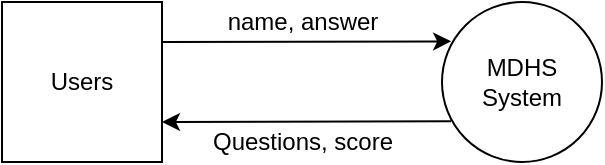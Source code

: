 <mxfile version="13.5.8" type="device"><diagram id="len0usSZOJOli_2Hzdd7" name="Page-1"><mxGraphModel dx="1106" dy="490" grid="1" gridSize="10" guides="1" tooltips="1" connect="1" arrows="1" fold="1" page="1" pageScale="1" pageWidth="827" pageHeight="1169" math="0" shadow="0"><root><mxCell id="0"/><mxCell id="1" parent="0"/><mxCell id="rKtMshF4UE6YMojJa-r5-2" value="MDHS&lt;br&gt;System" style="ellipse;whiteSpace=wrap;html=1;aspect=fixed;" parent="1" vertex="1"><mxGeometry x="360" y="240" width="80" height="80" as="geometry"/></mxCell><mxCell id="rKtMshF4UE6YMojJa-r5-3" value="Users" style="whiteSpace=wrap;html=1;aspect=fixed;" parent="1" vertex="1"><mxGeometry x="140" y="240" width="80" height="80" as="geometry"/></mxCell><mxCell id="rKtMshF4UE6YMojJa-r5-4" value="" style="endArrow=classic;html=1;exitX=1;exitY=0.25;exitDx=0;exitDy=0;entryX=0.057;entryY=0.246;entryDx=0;entryDy=0;entryPerimeter=0;" parent="1" source="rKtMshF4UE6YMojJa-r5-3" target="rKtMshF4UE6YMojJa-r5-2" edge="1"><mxGeometry width="50" height="50" relative="1" as="geometry"><mxPoint x="450" y="260" as="sourcePoint"/><mxPoint x="500" y="210" as="targetPoint"/></mxGeometry></mxCell><mxCell id="rKtMshF4UE6YMojJa-r5-5" value="name, answer" style="text;html=1;align=center;verticalAlign=middle;resizable=0;points=[];autosize=1;" parent="1" vertex="1"><mxGeometry x="245" y="240" width="90" height="20" as="geometry"/></mxCell><mxCell id="rKtMshF4UE6YMojJa-r5-6" value="" style="endArrow=classic;html=1;exitX=0.057;exitY=0.746;exitDx=0;exitDy=0;exitPerimeter=0;entryX=1;entryY=0.75;entryDx=0;entryDy=0;" parent="1" source="rKtMshF4UE6YMojJa-r5-2" target="rKtMshF4UE6YMojJa-r5-3" edge="1"><mxGeometry width="50" height="50" relative="1" as="geometry"><mxPoint x="370" y="270" as="sourcePoint"/><mxPoint x="420" y="220" as="targetPoint"/></mxGeometry></mxCell><mxCell id="rKtMshF4UE6YMojJa-r5-8" value="Questions, score" style="text;html=1;align=center;verticalAlign=middle;resizable=0;points=[];autosize=1;" parent="1" vertex="1"><mxGeometry x="235" y="300" width="110" height="20" as="geometry"/></mxCell></root></mxGraphModel></diagram></mxfile>